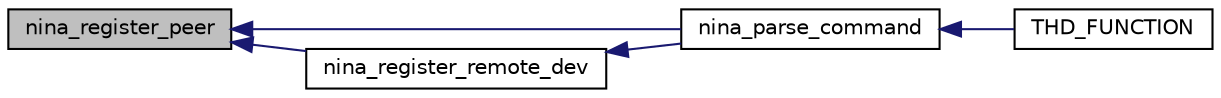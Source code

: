 digraph "nina_register_peer"
{
  edge [fontname="Helvetica",fontsize="10",labelfontname="Helvetica",labelfontsize="10"];
  node [fontname="Helvetica",fontsize="10",shape=record];
  rankdir="LR";
  Node1 [label="nina_register_peer",height=0.2,width=0.4,color="black", fillcolor="grey75", style="filled", fontcolor="black"];
  Node1 -> Node2 [dir="back",color="midnightblue",fontsize="10",style="solid",fontname="Helvetica"];
  Node2 [label="nina_parse_command",height=0.2,width=0.4,color="black", fillcolor="white", style="filled",URL="$group___n_i_n_a-_b3.html#ga0bda1f1b07299b3a12d87329519f3bc2",tooltip="Parsing strings from Nina&#39;s USART iface. "];
  Node2 -> Node3 [dir="back",color="midnightblue",fontsize="10",style="solid",fontname="Helvetica"];
  Node3 [label="THD_FUNCTION",height=0.2,width=0.4,color="black", fillcolor="white", style="filled",URL="$group___n_i_n_a-_b3.html#ga246b089ca80203947cd302bd9b61947f",tooltip="Thread with parsing data from nina and AT commands responses. "];
  Node1 -> Node4 [dir="back",color="midnightblue",fontsize="10",style="solid",fontname="Helvetica"];
  Node4 [label="nina_register_remote_dev",height=0.2,width=0.4,color="black", fillcolor="white", style="filled",URL="$group___n_i_n_a-_b3.html#gad06cb57ca45f03352a21883de42fa2a3",tooltip="Register new connection. "];
  Node4 -> Node2 [dir="back",color="midnightblue",fontsize="10",style="solid",fontname="Helvetica"];
}
